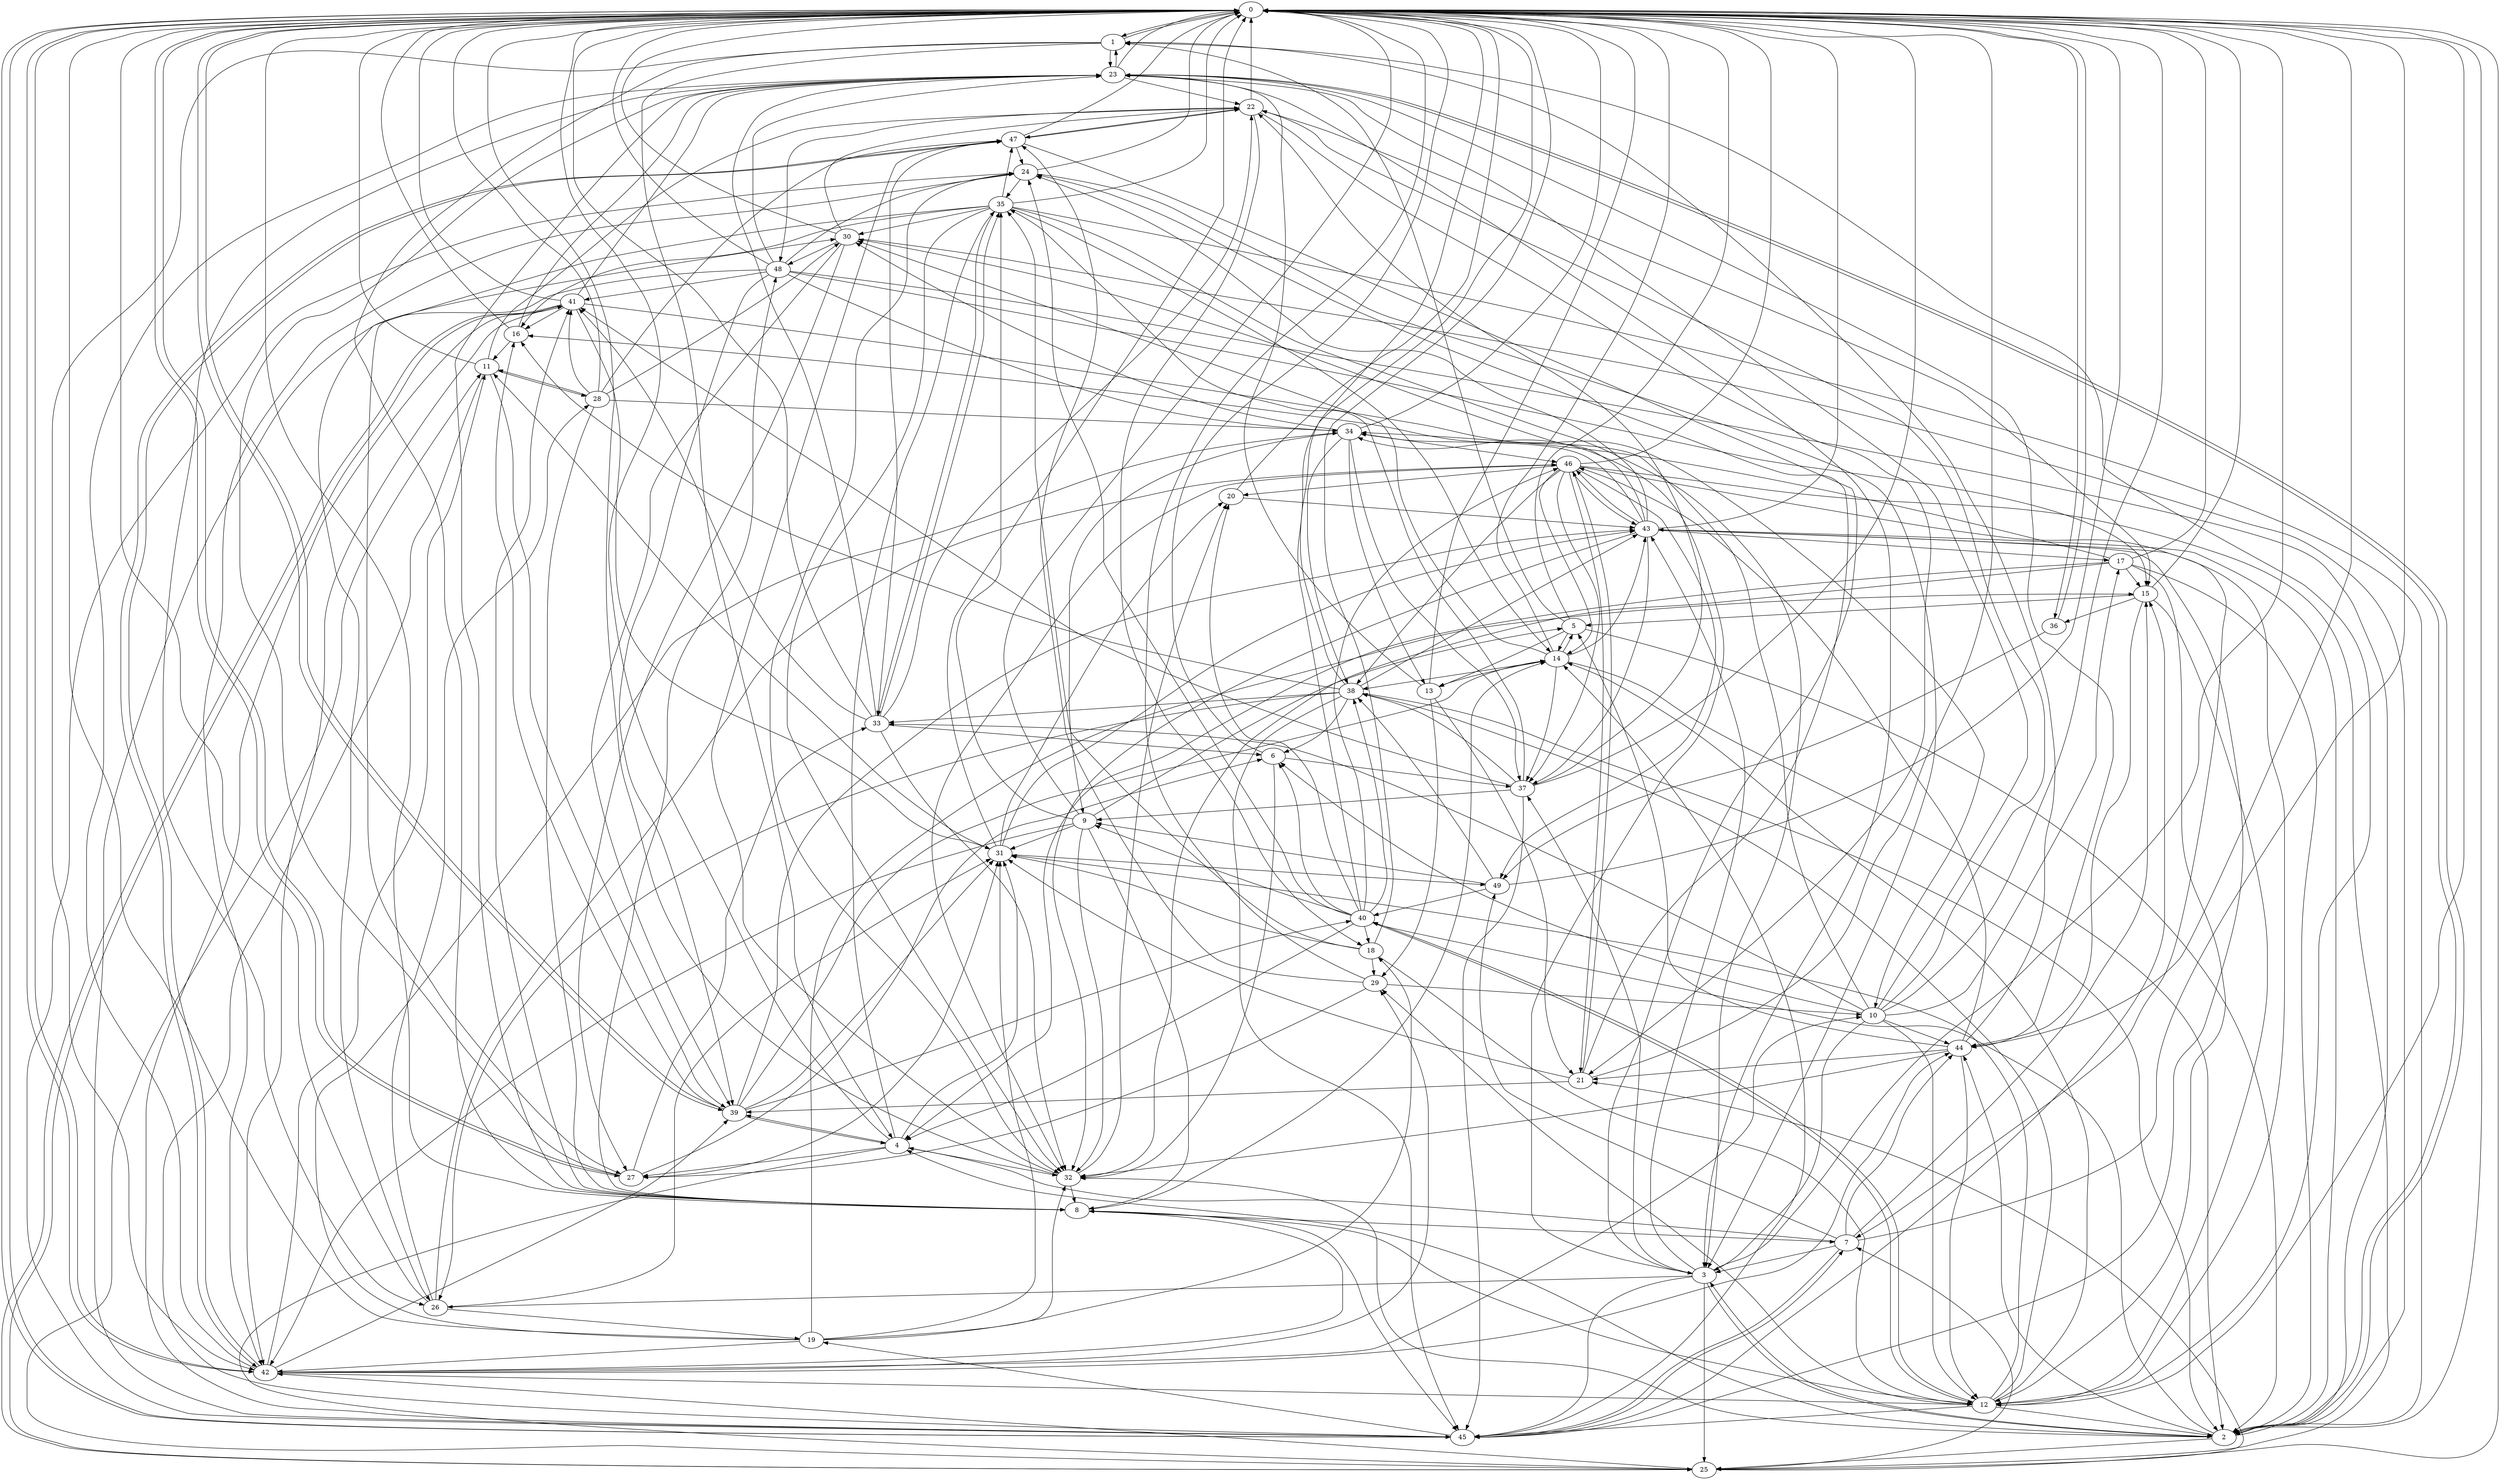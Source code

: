 strict digraph "" {
	0	 [component_delay=3];
	1	 [component_delay=3];
	0 -> 1	 [wire_delay=1];
	27	 [component_delay=3];
	0 -> 27	 [wire_delay=1];
	36	 [component_delay=3];
	0 -> 36	 [wire_delay=1];
	39	 [component_delay=3];
	0 -> 39	 [wire_delay=1];
	42	 [component_delay=3];
	0 -> 42	 [wire_delay=1];
	45	 [component_delay=3];
	0 -> 45	 [wire_delay=1];
	1 -> 0	 [wire_delay=1];
	4	 [component_delay=3];
	1 -> 4	 [wire_delay=1];
	8	 [component_delay=3];
	1 -> 8	 [wire_delay=1];
	12	 [component_delay=3];
	1 -> 12	 [wire_delay=1];
	23	 [component_delay=3];
	1 -> 23	 [wire_delay=1];
	1 -> 42	 [wire_delay=1];
	2	 [component_delay=3];
	2 -> 0	 [wire_delay=1];
	3	 [component_delay=3];
	2 -> 3	 [wire_delay=1];
	2 -> 4	 [wire_delay=1];
	2 -> 23	 [wire_delay=1];
	25	 [component_delay=3];
	2 -> 25	 [wire_delay=1];
	32	 [component_delay=3];
	2 -> 32	 [wire_delay=1];
	40	 [component_delay=3];
	2 -> 40	 [wire_delay=1];
	43	 [component_delay=3];
	2 -> 43	 [wire_delay=1];
	44	 [component_delay=3];
	2 -> 44	 [wire_delay=1];
	3 -> 0	 [wire_delay=1];
	3 -> 2	 [wire_delay=1];
	3 -> 25	 [wire_delay=1];
	26	 [component_delay=3];
	3 -> 26	 [wire_delay=1];
	34	 [component_delay=3];
	3 -> 34	 [wire_delay=1];
	37	 [component_delay=3];
	3 -> 37	 [wire_delay=1];
	3 -> 43	 [wire_delay=1];
	3 -> 45	 [wire_delay=1];
	4 -> 0	 [wire_delay=1];
	4 -> 25	 [wire_delay=1];
	4 -> 27	 [wire_delay=1];
	31	 [component_delay=3];
	4 -> 31	 [wire_delay=1];
	4 -> 32	 [wire_delay=1];
	35	 [component_delay=3];
	4 -> 35	 [wire_delay=1];
	4 -> 39	 [wire_delay=1];
	5	 [component_delay=3];
	5 -> 0	 [wire_delay=1];
	5 -> 1	 [wire_delay=1];
	5 -> 2	 [wire_delay=1];
	13	 [component_delay=3];
	5 -> 13	 [wire_delay=1];
	14	 [component_delay=3];
	5 -> 14	 [wire_delay=1];
	6	 [component_delay=3];
	6 -> 0	 [wire_delay=1];
	6 -> 32	 [wire_delay=1];
	6 -> 37	 [wire_delay=1];
	7	 [component_delay=3];
	7 -> 0	 [wire_delay=1];
	7 -> 3	 [wire_delay=1];
	7 -> 4	 [wire_delay=1];
	15	 [component_delay=3];
	7 -> 15	 [wire_delay=1];
	7 -> 44	 [wire_delay=1];
	7 -> 45	 [wire_delay=1];
	49	 [component_delay=3];
	7 -> 49	 [wire_delay=1];
	8 -> 0	 [wire_delay=1];
	8 -> 7	 [wire_delay=1];
	8 -> 14	 [wire_delay=1];
	8 -> 23	 [wire_delay=1];
	41	 [component_delay=3];
	8 -> 41	 [wire_delay=1];
	8 -> 45	 [wire_delay=1];
	48	 [component_delay=3];
	8 -> 48	 [wire_delay=1];
	9	 [component_delay=3];
	9 -> 0	 [wire_delay=1];
	9 -> 5	 [wire_delay=1];
	9 -> 8	 [wire_delay=1];
	9 -> 31	 [wire_delay=1];
	9 -> 32	 [wire_delay=1];
	9 -> 35	 [wire_delay=1];
	9 -> 42	 [wire_delay=1];
	10	 [component_delay=3];
	10 -> 0	 [wire_delay=1];
	10 -> 3	 [wire_delay=1];
	10 -> 6	 [wire_delay=1];
	10 -> 12	 [wire_delay=1];
	16	 [component_delay=3];
	10 -> 16	 [wire_delay=1];
	17	 [component_delay=3];
	10 -> 17	 [wire_delay=1];
	22	 [component_delay=3];
	10 -> 22	 [wire_delay=1];
	10 -> 23	 [wire_delay=1];
	33	 [component_delay=3];
	10 -> 33	 [wire_delay=1];
	10 -> 44	 [wire_delay=1];
	11	 [component_delay=3];
	11 -> 0	 [wire_delay=1];
	11 -> 22	 [wire_delay=1];
	28	 [component_delay=3];
	11 -> 28	 [wire_delay=1];
	11 -> 39	 [wire_delay=1];
	11 -> 45	 [wire_delay=1];
	12 -> 0	 [wire_delay=1];
	12 -> 2	 [wire_delay=1];
	12 -> 8	 [wire_delay=1];
	12 -> 14	 [wire_delay=1];
	29	 [component_delay=3];
	12 -> 29	 [wire_delay=1];
	12 -> 31	 [wire_delay=1];
	38	 [component_delay=3];
	12 -> 38	 [wire_delay=1];
	12 -> 40	 [wire_delay=1];
	12 -> 45	 [wire_delay=1];
	13 -> 0	 [wire_delay=1];
	21	 [component_delay=3];
	13 -> 21	 [wire_delay=1];
	13 -> 23	 [wire_delay=1];
	13 -> 29	 [wire_delay=1];
	14 -> 0	 [wire_delay=1];
	14 -> 2	 [wire_delay=1];
	14 -> 5	 [wire_delay=1];
	14 -> 13	 [wire_delay=1];
	30	 [component_delay=3];
	14 -> 30	 [wire_delay=1];
	14 -> 37	 [wire_delay=1];
	14 -> 38	 [wire_delay=1];
	14 -> 43	 [wire_delay=1];
	15 -> 0	 [wire_delay=1];
	15 -> 5	 [wire_delay=1];
	15 -> 12	 [wire_delay=1];
	15 -> 36	 [wire_delay=1];
	15 -> 44	 [wire_delay=1];
	16 -> 0	 [wire_delay=1];
	16 -> 11	 [wire_delay=1];
	16 -> 23	 [wire_delay=1];
	17 -> 0	 [wire_delay=1];
	17 -> 2	 [wire_delay=1];
	17 -> 4	 [wire_delay=1];
	17 -> 12	 [wire_delay=1];
	17 -> 15	 [wire_delay=1];
	17 -> 32	 [wire_delay=1];
	17 -> 34	 [wire_delay=1];
	18	 [component_delay=3];
	18 -> 0	 [wire_delay=1];
	18 -> 12	 [wire_delay=1];
	18 -> 29	 [wire_delay=1];
	18 -> 31	 [wire_delay=1];
	18 -> 35	 [wire_delay=1];
	19	 [component_delay=3];
	19 -> 0	 [wire_delay=1];
	19 -> 15	 [wire_delay=1];
	19 -> 18	 [wire_delay=1];
	19 -> 31	 [wire_delay=1];
	19 -> 32	 [wire_delay=1];
	19 -> 34	 [wire_delay=1];
	19 -> 42	 [wire_delay=1];
	20	 [component_delay=3];
	20 -> 0	 [wire_delay=1];
	20 -> 43	 [wire_delay=1];
	21 -> 0	 [wire_delay=1];
	24	 [component_delay=3];
	21 -> 24	 [wire_delay=1];
	21 -> 31	 [wire_delay=1];
	21 -> 39	 [wire_delay=1];
	46	 [component_delay=3];
	21 -> 46	 [wire_delay=1];
	22 -> 0	 [wire_delay=1];
	22 -> 15	 [wire_delay=1];
	22 -> 18	 [wire_delay=1];
	22 -> 21	 [wire_delay=1];
	47	 [component_delay=3];
	22 -> 47	 [wire_delay=1];
	22 -> 48	 [wire_delay=1];
	23 -> 0	 [wire_delay=1];
	23 -> 1	 [wire_delay=1];
	23 -> 2	 [wire_delay=1];
	23 -> 3	 [wire_delay=1];
	23 -> 22	 [wire_delay=1];
	23 -> 26	 [wire_delay=1];
	23 -> 44	 [wire_delay=1];
	24 -> 0	 [wire_delay=1];
	24 -> 3	 [wire_delay=1];
	24 -> 32	 [wire_delay=1];
	24 -> 35	 [wire_delay=1];
	24 -> 42	 [wire_delay=1];
	25 -> 0	 [wire_delay=1];
	25 -> 7	 [wire_delay=1];
	25 -> 11	 [wire_delay=1];
	25 -> 21	 [wire_delay=1];
	25 -> 41	 [wire_delay=1];
	25 -> 42	 [wire_delay=1];
	26 -> 0	 [wire_delay=1];
	26 -> 19	 [wire_delay=1];
	26 -> 28	 [wire_delay=1];
	26 -> 31	 [wire_delay=1];
	26 -> 46	 [wire_delay=1];
	27 -> 0	 [wire_delay=1];
	27 -> 6	 [wire_delay=1];
	27 -> 23	 [wire_delay=1];
	27 -> 31	 [wire_delay=1];
	27 -> 33	 [wire_delay=1];
	28 -> 0	 [wire_delay=1];
	28 -> 8	 [wire_delay=1];
	28 -> 11	 [wire_delay=1];
	28 -> 30	 [wire_delay=1];
	28 -> 34	 [wire_delay=1];
	28 -> 41	 [wire_delay=1];
	28 -> 47	 [wire_delay=1];
	29 -> 0	 [wire_delay=1];
	29 -> 10	 [wire_delay=1];
	29 -> 27	 [wire_delay=1];
	29 -> 47	 [wire_delay=1];
	30 -> 0	 [wire_delay=1];
	30 -> 2	 [wire_delay=1];
	30 -> 22	 [wire_delay=1];
	30 -> 27	 [wire_delay=1];
	30 -> 39	 [wire_delay=1];
	30 -> 48	 [wire_delay=1];
	31 -> 0	 [wire_delay=1];
	31 -> 11	 [wire_delay=1];
	31 -> 20	 [wire_delay=1];
	31 -> 43	 [wire_delay=1];
	31 -> 49	 [wire_delay=1];
	32 -> 0	 [wire_delay=1];
	32 -> 8	 [wire_delay=1];
	32 -> 20	 [wire_delay=1];
	32 -> 47	 [wire_delay=1];
	33 -> 0	 [wire_delay=1];
	33 -> 6	 [wire_delay=1];
	33 -> 22	 [wire_delay=1];
	33 -> 23	 [wire_delay=1];
	33 -> 32	 [wire_delay=1];
	33 -> 35	 [wire_delay=1];
	33 -> 41	 [wire_delay=1];
	34 -> 0	 [wire_delay=1];
	34 -> 9	 [wire_delay=1];
	34 -> 13	 [wire_delay=1];
	34 -> 30	 [wire_delay=1];
	34 -> 37	 [wire_delay=1];
	34 -> 38	 [wire_delay=1];
	34 -> 46	 [wire_delay=1];
	35 -> 0	 [wire_delay=1];
	35 -> 2	 [wire_delay=1];
	35 -> 3	 [wire_delay=1];
	35 -> 14	 [wire_delay=1];
	35 -> 16	 [wire_delay=1];
	35 -> 26	 [wire_delay=1];
	35 -> 30	 [wire_delay=1];
	35 -> 32	 [wire_delay=1];
	35 -> 33	 [wire_delay=1];
	35 -> 47	 [wire_delay=1];
	36 -> 0	 [wire_delay=1];
	36 -> 49	 [wire_delay=1];
	37 -> 0	 [wire_delay=1];
	37 -> 9	 [wire_delay=1];
	37 -> 22	 [wire_delay=1];
	37 -> 35	 [wire_delay=1];
	37 -> 38	 [wire_delay=1];
	37 -> 41	 [wire_delay=1];
	37 -> 45	 [wire_delay=1];
	38 -> 0	 [wire_delay=1];
	38 -> 2	 [wire_delay=1];
	38 -> 6	 [wire_delay=1];
	38 -> 16	 [wire_delay=1];
	38 -> 26	 [wire_delay=1];
	38 -> 33	 [wire_delay=1];
	38 -> 43	 [wire_delay=1];
	38 -> 45	 [wire_delay=1];
	39 -> 0	 [wire_delay=1];
	39 -> 4	 [wire_delay=1];
	39 -> 14	 [wire_delay=1];
	39 -> 16	 [wire_delay=1];
	39 -> 31	 [wire_delay=1];
	39 -> 40	 [wire_delay=1];
	39 -> 43	 [wire_delay=1];
	40 -> 0	 [wire_delay=1];
	40 -> 4	 [wire_delay=1];
	40 -> 6	 [wire_delay=1];
	40 -> 9	 [wire_delay=1];
	40 -> 12	 [wire_delay=1];
	40 -> 18	 [wire_delay=1];
	40 -> 20	 [wire_delay=1];
	40 -> 24	 [wire_delay=1];
	40 -> 38	 [wire_delay=1];
	40 -> 46	 [wire_delay=1];
	41 -> 0	 [wire_delay=1];
	41 -> 10	 [wire_delay=1];
	41 -> 16	 [wire_delay=1];
	41 -> 23	 [wire_delay=1];
	41 -> 25	 [wire_delay=1];
	41 -> 31	 [wire_delay=1];
	41 -> 42	 [wire_delay=1];
	41 -> 45	 [wire_delay=1];
	42 -> 0	 [wire_delay=1];
	42 -> 8	 [wire_delay=1];
	42 -> 10	 [wire_delay=1];
	42 -> 11	 [wire_delay=1];
	42 -> 12	 [wire_delay=1];
	42 -> 23	 [wire_delay=1];
	42 -> 29	 [wire_delay=1];
	42 -> 39	 [wire_delay=1];
	42 -> 44	 [wire_delay=1];
	42 -> 47	 [wire_delay=1];
	43 -> 0	 [wire_delay=1];
	43 -> 12	 [wire_delay=1];
	43 -> 17	 [wire_delay=1];
	43 -> 24	 [wire_delay=1];
	43 -> 30	 [wire_delay=1];
	43 -> 32	 [wire_delay=1];
	43 -> 34	 [wire_delay=1];
	43 -> 37	 [wire_delay=1];
	43 -> 45	 [wire_delay=1];
	43 -> 46	 [wire_delay=1];
	44 -> 0	 [wire_delay=1];
	44 -> 1	 [wire_delay=1];
	44 -> 5	 [wire_delay=1];
	44 -> 12	 [wire_delay=1];
	44 -> 21	 [wire_delay=1];
	44 -> 32	 [wire_delay=1];
	44 -> 46	 [wire_delay=1];
	45 -> 0	 [wire_delay=1];
	45 -> 7	 [wire_delay=1];
	45 -> 14	 [wire_delay=1];
	45 -> 15	 [wire_delay=1];
	45 -> 19	 [wire_delay=1];
	45 -> 24	 [wire_delay=1];
	45 -> 30	 [wire_delay=1];
	46 -> 0	 [wire_delay=1];
	46 -> 7	 [wire_delay=1];
	46 -> 14	 [wire_delay=1];
	46 -> 20	 [wire_delay=1];
	46 -> 21	 [wire_delay=1];
	46 -> 25	 [wire_delay=1];
	46 -> 32	 [wire_delay=1];
	46 -> 37	 [wire_delay=1];
	46 -> 38	 [wire_delay=1];
	46 -> 43	 [wire_delay=1];
	46 -> 49	 [wire_delay=1];
	47 -> 0	 [wire_delay=1];
	47 -> 3	 [wire_delay=1];
	47 -> 22	 [wire_delay=1];
	47 -> 24	 [wire_delay=1];
	47 -> 33	 [wire_delay=1];
	47 -> 42	 [wire_delay=1];
	48 -> 0	 [wire_delay=1];
	48 -> 2	 [wire_delay=1];
	48 -> 15	 [wire_delay=1];
	48 -> 23	 [wire_delay=1];
	48 -> 24	 [wire_delay=1];
	48 -> 27	 [wire_delay=1];
	48 -> 34	 [wire_delay=1];
	48 -> 39	 [wire_delay=1];
	48 -> 41	 [wire_delay=1];
	49 -> 0	 [wire_delay=1];
	49 -> 9	 [wire_delay=1];
	49 -> 38	 [wire_delay=1];
	49 -> 40	 [wire_delay=1];
}
